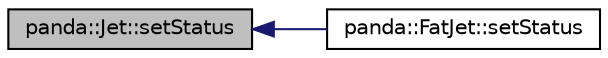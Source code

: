 digraph "panda::Jet::setStatus"
{
 // INTERACTIVE_SVG=YES
  edge [fontname="Helvetica",fontsize="10",labelfontname="Helvetica",labelfontsize="10"];
  node [fontname="Helvetica",fontsize="10",shape=record];
  rankdir="LR";
  Node1 [label="panda::Jet::setStatus",height=0.2,width=0.4,color="black", fillcolor="grey75", style="filled" fontcolor="black"];
  Node1 -> Node2 [dir="back",color="midnightblue",fontsize="10",style="solid"];
  Node2 [label="panda::FatJet::setStatus",height=0.2,width=0.4,color="black", fillcolor="white", style="filled",URL="$classpanda_1_1FatJet.html#a0b0f30a26fe1e58a47217baf71978e90",tooltip="Set status of branches with names that correspond to the variables of this object. "];
}
